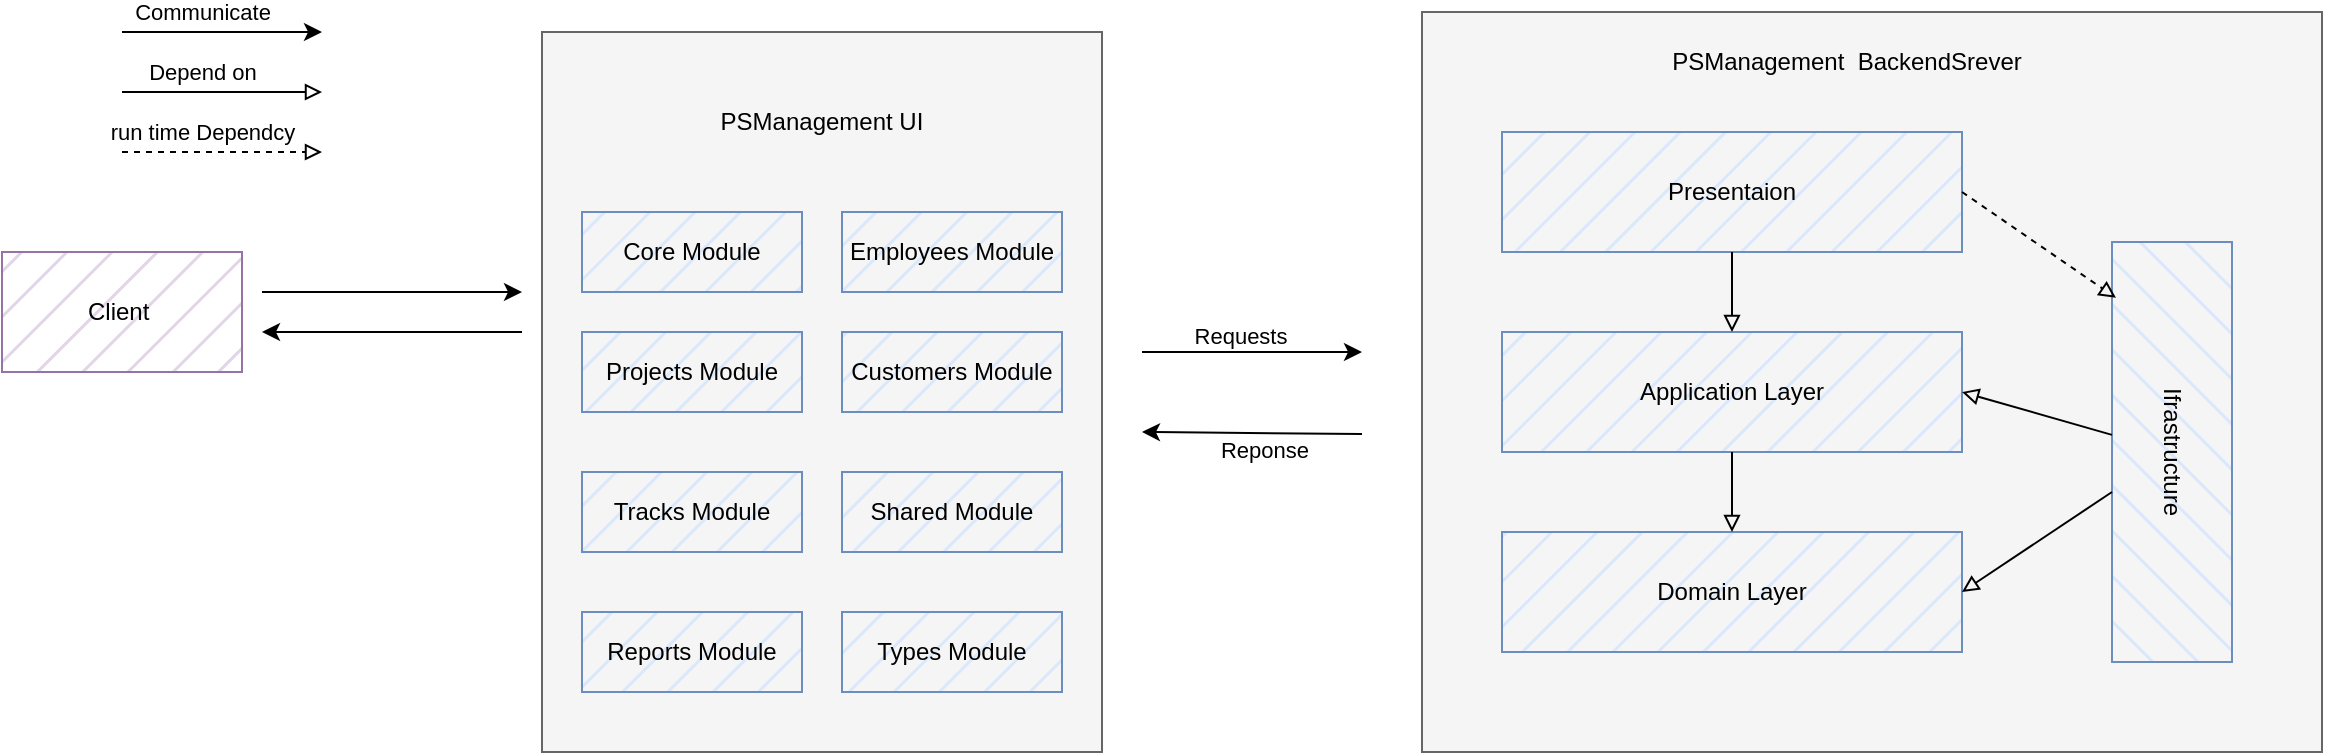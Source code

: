 <mxfile version="24.7.5">
  <diagram name="Page-1" id="eCqBY8dt82STkIT2KDAE">
    <mxGraphModel dx="1601" dy="507" grid="1" gridSize="10" guides="1" tooltips="1" connect="1" arrows="1" fold="1" page="1" pageScale="1" pageWidth="850" pageHeight="1100" math="0" shadow="0">
      <root>
        <mxCell id="0" />
        <mxCell id="1" parent="0" />
        <mxCell id="8g47OUxjMKwptVkzd976-24" value="Client&amp;nbsp;" style="rounded=0;whiteSpace=wrap;html=1;fillColor=#e1d5e7;strokeColor=#9673a6;fillStyle=hatch;" parent="1" vertex="1">
          <mxGeometry x="-390" y="350" width="120" height="60" as="geometry" />
        </mxCell>
        <mxCell id="8g47OUxjMKwptVkzd976-25" value="" style="group" parent="1" vertex="1" connectable="0">
          <mxGeometry x="-120" y="240" width="280" height="360" as="geometry" />
        </mxCell>
        <mxCell id="8g47OUxjMKwptVkzd976-18" value="" style="rounded=0;whiteSpace=wrap;html=1;fillColor=#f5f5f5;fontColor=#333333;strokeColor=#666666;" parent="8g47OUxjMKwptVkzd976-25" vertex="1">
          <mxGeometry width="280" height="360" as="geometry" />
        </mxCell>
        <mxCell id="8g47OUxjMKwptVkzd976-19" value="PSManagement UI" style="text;html=1;align=center;verticalAlign=middle;whiteSpace=wrap;rounded=0;" parent="8g47OUxjMKwptVkzd976-25" vertex="1">
          <mxGeometry x="54.783" y="30" width="170.435" height="30" as="geometry" />
        </mxCell>
        <mxCell id="8g47OUxjMKwptVkzd976-20" value="Core Mo&lt;span style=&quot;color: rgba(0, 0, 0, 0); font-family: monospace; font-size: 0px; text-align: start; text-wrap: nowrap;&quot;&gt;%3CmxGraphModel%3E%3Croot%3E%3CmxCell%20id%3D%220%22%2F%3E%3CmxCell%20id%3D%221%22%20parent%3D%220%22%2F%3E%3CmxCell%20id%3D%222%22%20value%3D%22%22%20style%3D%22endArrow%3Dclassic%3Bhtml%3D1%3Brounded%3D0%3B%22%20edge%3D%221%22%20parent%3D%221%22%3E%3CmxGeometry%20width%3D%2250%22%20height%3D%2250%22%20relative%3D%221%22%20as%3D%22geometry%22%3E%3CmxPoint%20x%3D%22655%22%20y%3D%22411%22%20as%3D%22sourcePoint%22%2F%3E%3CmxPoint%20x%3D%22590%22%20y%3D%22415%22%20as%3D%22targetPoint%22%2F%3E%3C%2FmxGeometry%3E%3C%2FmxCell%3E%3C%2Froot%3E%3C%2FmxGraphModel%3E&lt;/span&gt;dule" style="rounded=0;whiteSpace=wrap;html=1;fillColor=#dae8fc;strokeColor=#6c8ebf;fillStyle=hatch;" parent="8g47OUxjMKwptVkzd976-25" vertex="1">
          <mxGeometry x="20" y="90" width="110" height="40" as="geometry" />
        </mxCell>
        <mxCell id="8g47OUxjMKwptVkzd976-21" value="Projects Mo&lt;span style=&quot;color: rgba(0, 0, 0, 0); font-family: monospace; font-size: 0px; text-align: start; text-wrap: nowrap;&quot;&gt;%3CmxGraphModel%3E%3Croot%3E%3CmxCell%20id%3D%220%22%2F%3E%3CmxCell%20id%3D%221%22%20parent%3D%220%22%2F%3E%3CmxCell%20id%3D%222%22%20value%3D%22%22%20style%3D%22endArrow%3Dclassic%3Bhtml%3D1%3Brounded%3D0%3B%22%20edge%3D%221%22%20parent%3D%221%22%3E%3CmxGeometry%20width%3D%2250%22%20height%3D%2250%22%20relative%3D%221%22%20as%3D%22geometry%22%3E%3CmxPoint%20x%3D%22655%22%20y%3D%22411%22%20as%3D%22sourcePoint%22%2F%3E%3CmxPoint%20x%3D%22590%22%20y%3D%22415%22%20as%3D%22targetPoint%22%2F%3E%3C%2FmxGeometry%3E%3C%2FmxCell%3E%3C%2Froot%3E%3C%2FmxGraphModel%3E&lt;/span&gt;dule" style="rounded=0;whiteSpace=wrap;html=1;fillStyle=hatch;fillColor=#dae8fc;strokeColor=#6c8ebf;" parent="8g47OUxjMKwptVkzd976-25" vertex="1">
          <mxGeometry x="20" y="150" width="110" height="40" as="geometry" />
        </mxCell>
        <mxCell id="8g47OUxjMKwptVkzd976-22" value="Tracks Mo&lt;span style=&quot;color: rgba(0, 0, 0, 0); font-family: monospace; font-size: 0px; text-align: start; text-wrap: nowrap;&quot;&gt;%3CmxGraphModel%3E%3Croot%3E%3CmxCell%20id%3D%220%22%2F%3E%3CmxCell%20id%3D%221%22%20parent%3D%220%22%2F%3E%3CmxCell%20id%3D%222%22%20value%3D%22%22%20style%3D%22endArrow%3Dclassic%3Bhtml%3D1%3Brounded%3D0%3B%22%20edge%3D%221%22%20parent%3D%221%22%3E%3CmxGeometry%20width%3D%2250%22%20height%3D%2250%22%20relative%3D%221%22%20as%3D%22geometry%22%3E%3CmxPoint%20x%3D%22655%22%20y%3D%22411%22%20as%3D%22sourcePoint%22%2F%3E%3CmxPoint%20x%3D%22590%22%20y%3D%22415%22%20as%3D%22targetPoint%22%2F%3E%3C%2FmxGeometry%3E%3C%2FmxCell%3E%3C%2Froot%3E%3C%2FmxGraphModel%3E&lt;/span&gt;dule" style="rounded=0;whiteSpace=wrap;html=1;fillColor=#dae8fc;strokeColor=#6c8ebf;fillStyle=hatch;" parent="8g47OUxjMKwptVkzd976-25" vertex="1">
          <mxGeometry x="20" y="220" width="110" height="40" as="geometry" />
        </mxCell>
        <mxCell id="8g47OUxjMKwptVkzd976-23" value="Reports Mo&lt;span style=&quot;color: rgba(0, 0, 0, 0); font-family: monospace; font-size: 0px; text-align: start; text-wrap: nowrap;&quot;&gt;%3CmxGraphModel%3E%3Croot%3E%3CmxCell%20id%3D%220%22%2F%3E%3CmxCell%20id%3D%221%22%20parent%3D%220%22%2F%3E%3CmxCell%20id%3D%222%22%20value%3D%22%22%20style%3D%22endArrow%3Dclassic%3Bhtml%3D1%3Brounded%3D0%3B%22%20edge%3D%221%22%20parent%3D%221%22%3E%3CmxGeometry%20width%3D%2250%22%20height%3D%2250%22%20relative%3D%221%22%20as%3D%22geometry%22%3E%3CmxPoint%20x%3D%22655%22%20y%3D%22411%22%20as%3D%22sourcePoint%22%2F%3E%3CmxPoint%20x%3D%22590%22%20y%3D%22415%22%20as%3D%22targetPoint%22%2F%3E%3C%2FmxGeometry%3E%3C%2FmxCell%3E%3C%2Froot%3E%3C%2FmxGraphModel%3E&lt;/span&gt;dule" style="rounded=0;whiteSpace=wrap;html=1;fillColor=#dae8fc;strokeColor=#6c8ebf;fillStyle=hatch;" parent="8g47OUxjMKwptVkzd976-25" vertex="1">
          <mxGeometry x="20" y="290" width="110" height="40" as="geometry" />
        </mxCell>
        <mxCell id="8g47OUxjMKwptVkzd976-60" value="Types Mo&lt;span style=&quot;color: rgba(0, 0, 0, 0); font-family: monospace; font-size: 0px; text-align: start; text-wrap: nowrap;&quot;&gt;%3CmxGraphModel%3E%3Croot%3E%3CmxCell%20id%3D%220%22%2F%3E%3CmxCell%20id%3D%221%22%20parent%3D%220%22%2F%3E%3CmxCell%20id%3D%222%22%20value%3D%22%22%20style%3D%22endArrow%3Dclassic%3Bhtml%3D1%3Brounded%3D0%3B%22%20edge%3D%221%22%20parent%3D%221%22%3E%3CmxGeometry%20width%3D%2250%22%20height%3D%2250%22%20relative%3D%221%22%20as%3D%22geometry%22%3E%3CmxPoint%20x%3D%22655%22%20y%3D%22411%22%20as%3D%22sourcePoint%22%2F%3E%3CmxPoint%20x%3D%22590%22%20y%3D%22415%22%20as%3D%22targetPoint%22%2F%3E%3C%2FmxGeometry%3E%3C%2FmxCell%3E%3C%2Froot%3E%3C%2FmxGraphModel%3E&lt;/span&gt;dule" style="rounded=0;whiteSpace=wrap;html=1;fillColor=#dae8fc;strokeColor=#6c8ebf;fillStyle=hatch;" parent="8g47OUxjMKwptVkzd976-25" vertex="1">
          <mxGeometry x="150" y="290" width="110" height="40" as="geometry" />
        </mxCell>
        <mxCell id="8g47OUxjMKwptVkzd976-61" value="Shared Mo&lt;span style=&quot;color: rgba(0, 0, 0, 0); font-family: monospace; font-size: 0px; text-align: start; text-wrap: nowrap;&quot;&gt;%3CmxGraphModel%3E%3Croot%3E%3CmxCell%20id%3D%220%22%2F%3E%3CmxCell%20id%3D%221%22%20parent%3D%220%22%2F%3E%3CmxCell%20id%3D%222%22%20value%3D%22%22%20style%3D%22endArrow%3Dclassic%3Bhtml%3D1%3Brounded%3D0%3B%22%20edge%3D%221%22%20parent%3D%221%22%3E%3CmxGeometry%20width%3D%2250%22%20height%3D%2250%22%20relative%3D%221%22%20as%3D%22geometry%22%3E%3CmxPoint%20x%3D%22655%22%20y%3D%22411%22%20as%3D%22sourcePoint%22%2F%3E%3CmxPoint%20x%3D%22590%22%20y%3D%22415%22%20as%3D%22targetPoint%22%2F%3E%3C%2FmxGeometry%3E%3C%2FmxCell%3E%3C%2Froot%3E%3C%2FmxGraphModel%3E&lt;/span&gt;dule" style="rounded=0;whiteSpace=wrap;html=1;fillColor=#dae8fc;strokeColor=#6c8ebf;fillStyle=hatch;" parent="8g47OUxjMKwptVkzd976-25" vertex="1">
          <mxGeometry x="150" y="220" width="110" height="40" as="geometry" />
        </mxCell>
        <mxCell id="8g47OUxjMKwptVkzd976-62" value="Customers Mo&lt;span style=&quot;color: rgba(0, 0, 0, 0); font-family: monospace; font-size: 0px; text-align: start; text-wrap: nowrap;&quot;&gt;%3CmxGraphModel%3E%3Croot%3E%3CmxCell%20id%3D%220%22%2F%3E%3CmxCell%20id%3D%221%22%20parent%3D%220%22%2F%3E%3CmxCell%20id%3D%222%22%20value%3D%22%22%20style%3D%22endArrow%3Dclassic%3Bhtml%3D1%3Brounded%3D0%3B%22%20edge%3D%221%22%20parent%3D%221%22%3E%3CmxGeometry%20width%3D%2250%22%20height%3D%2250%22%20relative%3D%221%22%20as%3D%22geometry%22%3E%3CmxPoint%20x%3D%22655%22%20y%3D%22411%22%20as%3D%22sourcePoint%22%2F%3E%3CmxPoint%20x%3D%22590%22%20y%3D%22415%22%20as%3D%22targetPoint%22%2F%3E%3C%2FmxGeometry%3E%3C%2FmxCell%3E%3C%2Froot%3E%3C%2FmxGraphModel%3E&lt;/span&gt;dule" style="rounded=0;whiteSpace=wrap;html=1;fillColor=#dae8fc;strokeColor=#6c8ebf;fillStyle=hatch;" parent="8g47OUxjMKwptVkzd976-25" vertex="1">
          <mxGeometry x="150" y="150" width="110" height="40" as="geometry" />
        </mxCell>
        <mxCell id="8g47OUxjMKwptVkzd976-63" value="Employees Mo&lt;span style=&quot;color: rgba(0, 0, 0, 0); font-family: monospace; font-size: 0px; text-align: start; text-wrap: nowrap;&quot;&gt;%3CmxGraphModel%3E%3Croot%3E%3CmxCell%20id%3D%220%22%2F%3E%3CmxCell%20id%3D%221%22%20parent%3D%220%22%2F%3E%3CmxCell%20id%3D%222%22%20value%3D%22%22%20style%3D%22endArrow%3Dclassic%3Bhtml%3D1%3Brounded%3D0%3B%22%20edge%3D%221%22%20parent%3D%221%22%3E%3CmxGeometry%20width%3D%2250%22%20height%3D%2250%22%20relative%3D%221%22%20as%3D%22geometry%22%3E%3CmxPoint%20x%3D%22655%22%20y%3D%22411%22%20as%3D%22sourcePoint%22%2F%3E%3CmxPoint%20x%3D%22590%22%20y%3D%22415%22%20as%3D%22targetPoint%22%2F%3E%3C%2FmxGeometry%3E%3C%2FmxCell%3E%3C%2Froot%3E%3C%2FmxGraphModel%3E&lt;/span&gt;dule" style="rounded=0;whiteSpace=wrap;html=1;fillColor=#dae8fc;strokeColor=#6c8ebf;fillStyle=hatch;" parent="8g47OUxjMKwptVkzd976-25" vertex="1">
          <mxGeometry x="150" y="90" width="110" height="40" as="geometry" />
        </mxCell>
        <mxCell id="8g47OUxjMKwptVkzd976-34" value="" style="endArrow=classic;html=1;rounded=0;" parent="1" edge="1">
          <mxGeometry width="50" height="50" relative="1" as="geometry">
            <mxPoint x="180" y="400" as="sourcePoint" />
            <mxPoint x="290" y="400" as="targetPoint" />
          </mxGeometry>
        </mxCell>
        <mxCell id="8g47OUxjMKwptVkzd976-35" value="Requests" style="edgeLabel;html=1;align=center;verticalAlign=middle;resizable=0;points=[];" parent="8g47OUxjMKwptVkzd976-34" vertex="1" connectable="0">
          <mxGeometry x="-0.109" y="8" relative="1" as="geometry">
            <mxPoint as="offset" />
          </mxGeometry>
        </mxCell>
        <mxCell id="8g47OUxjMKwptVkzd976-36" value="" style="endArrow=classic;html=1;rounded=0;" parent="1" edge="1">
          <mxGeometry width="50" height="50" relative="1" as="geometry">
            <mxPoint x="290" y="441" as="sourcePoint" />
            <mxPoint x="180" y="440" as="targetPoint" />
          </mxGeometry>
        </mxCell>
        <mxCell id="8g47OUxjMKwptVkzd976-37" value="Reponse" style="edgeLabel;html=1;align=center;verticalAlign=middle;resizable=0;points=[];" parent="8g47OUxjMKwptVkzd976-36" vertex="1" connectable="0">
          <mxGeometry x="-0.109" y="8" relative="1" as="geometry">
            <mxPoint as="offset" />
          </mxGeometry>
        </mxCell>
        <mxCell id="8g47OUxjMKwptVkzd976-38" value="" style="endArrow=classic;html=1;rounded=0;" parent="1" edge="1">
          <mxGeometry width="50" height="50" relative="1" as="geometry">
            <mxPoint x="-330" y="240" as="sourcePoint" />
            <mxPoint x="-230" y="240" as="targetPoint" />
          </mxGeometry>
        </mxCell>
        <mxCell id="8g47OUxjMKwptVkzd976-39" value="Communicate" style="edgeLabel;html=1;align=center;verticalAlign=middle;resizable=0;points=[];" parent="8g47OUxjMKwptVkzd976-38" vertex="1" connectable="0">
          <mxGeometry x="-0.029" y="7" relative="1" as="geometry">
            <mxPoint x="-9" y="-3" as="offset" />
          </mxGeometry>
        </mxCell>
        <mxCell id="8g47OUxjMKwptVkzd976-40" value="" style="endArrow=block;html=1;rounded=0;endFill=0;" parent="1" edge="1">
          <mxGeometry width="50" height="50" relative="1" as="geometry">
            <mxPoint x="-330" y="270" as="sourcePoint" />
            <mxPoint x="-230" y="270" as="targetPoint" />
          </mxGeometry>
        </mxCell>
        <mxCell id="8g47OUxjMKwptVkzd976-41" value="Depend on" style="edgeLabel;html=1;align=center;verticalAlign=middle;resizable=0;points=[];" parent="8g47OUxjMKwptVkzd976-40" vertex="1" connectable="0">
          <mxGeometry x="-0.029" y="7" relative="1" as="geometry">
            <mxPoint x="-9" y="-3" as="offset" />
          </mxGeometry>
        </mxCell>
        <mxCell id="8g47OUxjMKwptVkzd976-44" value="" style="endArrow=block;html=1;rounded=0;endFill=0;dashed=1;" parent="1" edge="1">
          <mxGeometry width="50" height="50" relative="1" as="geometry">
            <mxPoint x="-330" y="300" as="sourcePoint" />
            <mxPoint x="-230" y="300" as="targetPoint" />
          </mxGeometry>
        </mxCell>
        <mxCell id="8g47OUxjMKwptVkzd976-45" value="run time Dependcy" style="edgeLabel;html=1;align=center;verticalAlign=middle;resizable=0;points=[];" parent="8g47OUxjMKwptVkzd976-44" vertex="1" connectable="0">
          <mxGeometry x="-0.029" y="7" relative="1" as="geometry">
            <mxPoint x="-9" y="-3" as="offset" />
          </mxGeometry>
        </mxCell>
        <mxCell id="8g47OUxjMKwptVkzd976-48" value="" style="endArrow=classic;html=1;rounded=0;" parent="1" edge="1">
          <mxGeometry width="50" height="50" relative="1" as="geometry">
            <mxPoint x="-260" y="370" as="sourcePoint" />
            <mxPoint x="-130" y="370" as="targetPoint" />
          </mxGeometry>
        </mxCell>
        <mxCell id="8g47OUxjMKwptVkzd976-50" value="" style="endArrow=classic;html=1;rounded=0;" parent="1" edge="1">
          <mxGeometry width="50" height="50" relative="1" as="geometry">
            <mxPoint x="-130" y="390" as="sourcePoint" />
            <mxPoint x="-260" y="390" as="targetPoint" />
          </mxGeometry>
        </mxCell>
        <mxCell id="8g47OUxjMKwptVkzd976-51" value="" style="group;fillColor=#f5f5f5;fontColor=#333333;strokeColor=#666666;container=0;" parent="1" vertex="1" connectable="0">
          <mxGeometry x="320" y="230" width="450" height="370" as="geometry" />
        </mxCell>
        <mxCell id="8g47OUxjMKwptVkzd976-12" value="" style="rounded=0;whiteSpace=wrap;html=1;fillColor=#f5f5f5;fontColor=#333333;strokeColor=#666666;fillStyle=hatch;container=0;" parent="1" vertex="1">
          <mxGeometry x="320" y="230" width="450" height="370" as="geometry" />
        </mxCell>
        <mxCell id="8g47OUxjMKwptVkzd976-3" value="Presentaion" style="rounded=0;whiteSpace=wrap;html=1;fillColor=#dae8fc;strokeColor=#6c8ebf;fillStyle=hatch;container=0;" parent="1" vertex="1">
          <mxGeometry x="360" y="290" width="230" height="60" as="geometry" />
        </mxCell>
        <mxCell id="8g47OUxjMKwptVkzd976-9" value="Ifrastructure" style="rounded=0;whiteSpace=wrap;html=1;rotation=90;fillColor=#dae8fc;strokeColor=#6c8ebf;fillStyle=hatch;container=0;" parent="1" vertex="1">
          <mxGeometry x="590" y="420" width="210" height="60" as="geometry" />
        </mxCell>
        <mxCell id="8g47OUxjMKwptVkzd976-10" value="Application Layer" style="rounded=0;whiteSpace=wrap;html=1;fillStyle=hatch;fillColor=#dae8fc;strokeColor=#6c8ebf;container=0;" parent="1" vertex="1">
          <mxGeometry x="360" y="390" width="230" height="60" as="geometry" />
        </mxCell>
        <mxCell id="8g47OUxjMKwptVkzd976-11" value="Domain Layer" style="rounded=0;whiteSpace=wrap;html=1;fillStyle=hatch;fillColor=#dae8fc;strokeColor=#6c8ebf;container=0;" parent="1" vertex="1">
          <mxGeometry x="360" y="490" width="230" height="60" as="geometry" />
        </mxCell>
        <mxCell id="8g47OUxjMKwptVkzd976-14" value="" style="endArrow=block;html=1;rounded=0;endFill=0;" parent="1" source="8g47OUxjMKwptVkzd976-3" target="8g47OUxjMKwptVkzd976-10" edge="1">
          <mxGeometry width="50" height="50" relative="1" as="geometry">
            <mxPoint x="410" y="470" as="sourcePoint" />
            <mxPoint x="460" y="420" as="targetPoint" />
          </mxGeometry>
        </mxCell>
        <mxCell id="8g47OUxjMKwptVkzd976-15" value="" style="endArrow=block;html=1;rounded=0;endFill=0;" parent="1" source="8g47OUxjMKwptVkzd976-10" target="8g47OUxjMKwptVkzd976-11" edge="1">
          <mxGeometry width="50" height="50" relative="1" as="geometry">
            <mxPoint x="485" y="360" as="sourcePoint" />
            <mxPoint x="485" y="400" as="targetPoint" />
          </mxGeometry>
        </mxCell>
        <mxCell id="8g47OUxjMKwptVkzd976-16" value="" style="endArrow=block;html=1;rounded=0;entryX=1;entryY=0.5;entryDx=0;entryDy=0;endFill=0;" parent="1" source="8g47OUxjMKwptVkzd976-9" target="8g47OUxjMKwptVkzd976-10" edge="1">
          <mxGeometry width="50" height="50" relative="1" as="geometry">
            <mxPoint x="485" y="360" as="sourcePoint" />
            <mxPoint x="485" y="400" as="targetPoint" />
          </mxGeometry>
        </mxCell>
        <mxCell id="8g47OUxjMKwptVkzd976-17" value="" style="endArrow=block;html=1;rounded=0;entryX=1;entryY=0.5;entryDx=0;entryDy=0;endFill=0;" parent="1" source="8g47OUxjMKwptVkzd976-9" target="8g47OUxjMKwptVkzd976-11" edge="1">
          <mxGeometry width="50" height="50" relative="1" as="geometry">
            <mxPoint x="665" y="421" as="sourcePoint" />
            <mxPoint x="600" y="425" as="targetPoint" />
          </mxGeometry>
        </mxCell>
        <mxCell id="8g47OUxjMKwptVkzd976-27" value="PSManagement&amp;nbsp; BackendSrever" style="text;html=1;align=center;verticalAlign=middle;whiteSpace=wrap;rounded=0;container=0;" parent="1" vertex="1">
          <mxGeometry x="425" y="240" width="215" height="30" as="geometry" />
        </mxCell>
        <mxCell id="8g47OUxjMKwptVkzd976-33" value="" style="endArrow=block;html=1;rounded=0;endFill=0;entryX=0.133;entryY=0.967;entryDx=0;entryDy=0;entryPerimeter=0;exitX=1;exitY=0.5;exitDx=0;exitDy=0;dashed=1;" parent="1" source="8g47OUxjMKwptVkzd976-3" target="8g47OUxjMKwptVkzd976-9" edge="1">
          <mxGeometry width="50" height="50" relative="1" as="geometry">
            <mxPoint x="675" y="451" as="sourcePoint" />
            <mxPoint x="600" y="430" as="targetPoint" />
          </mxGeometry>
        </mxCell>
      </root>
    </mxGraphModel>
  </diagram>
</mxfile>
